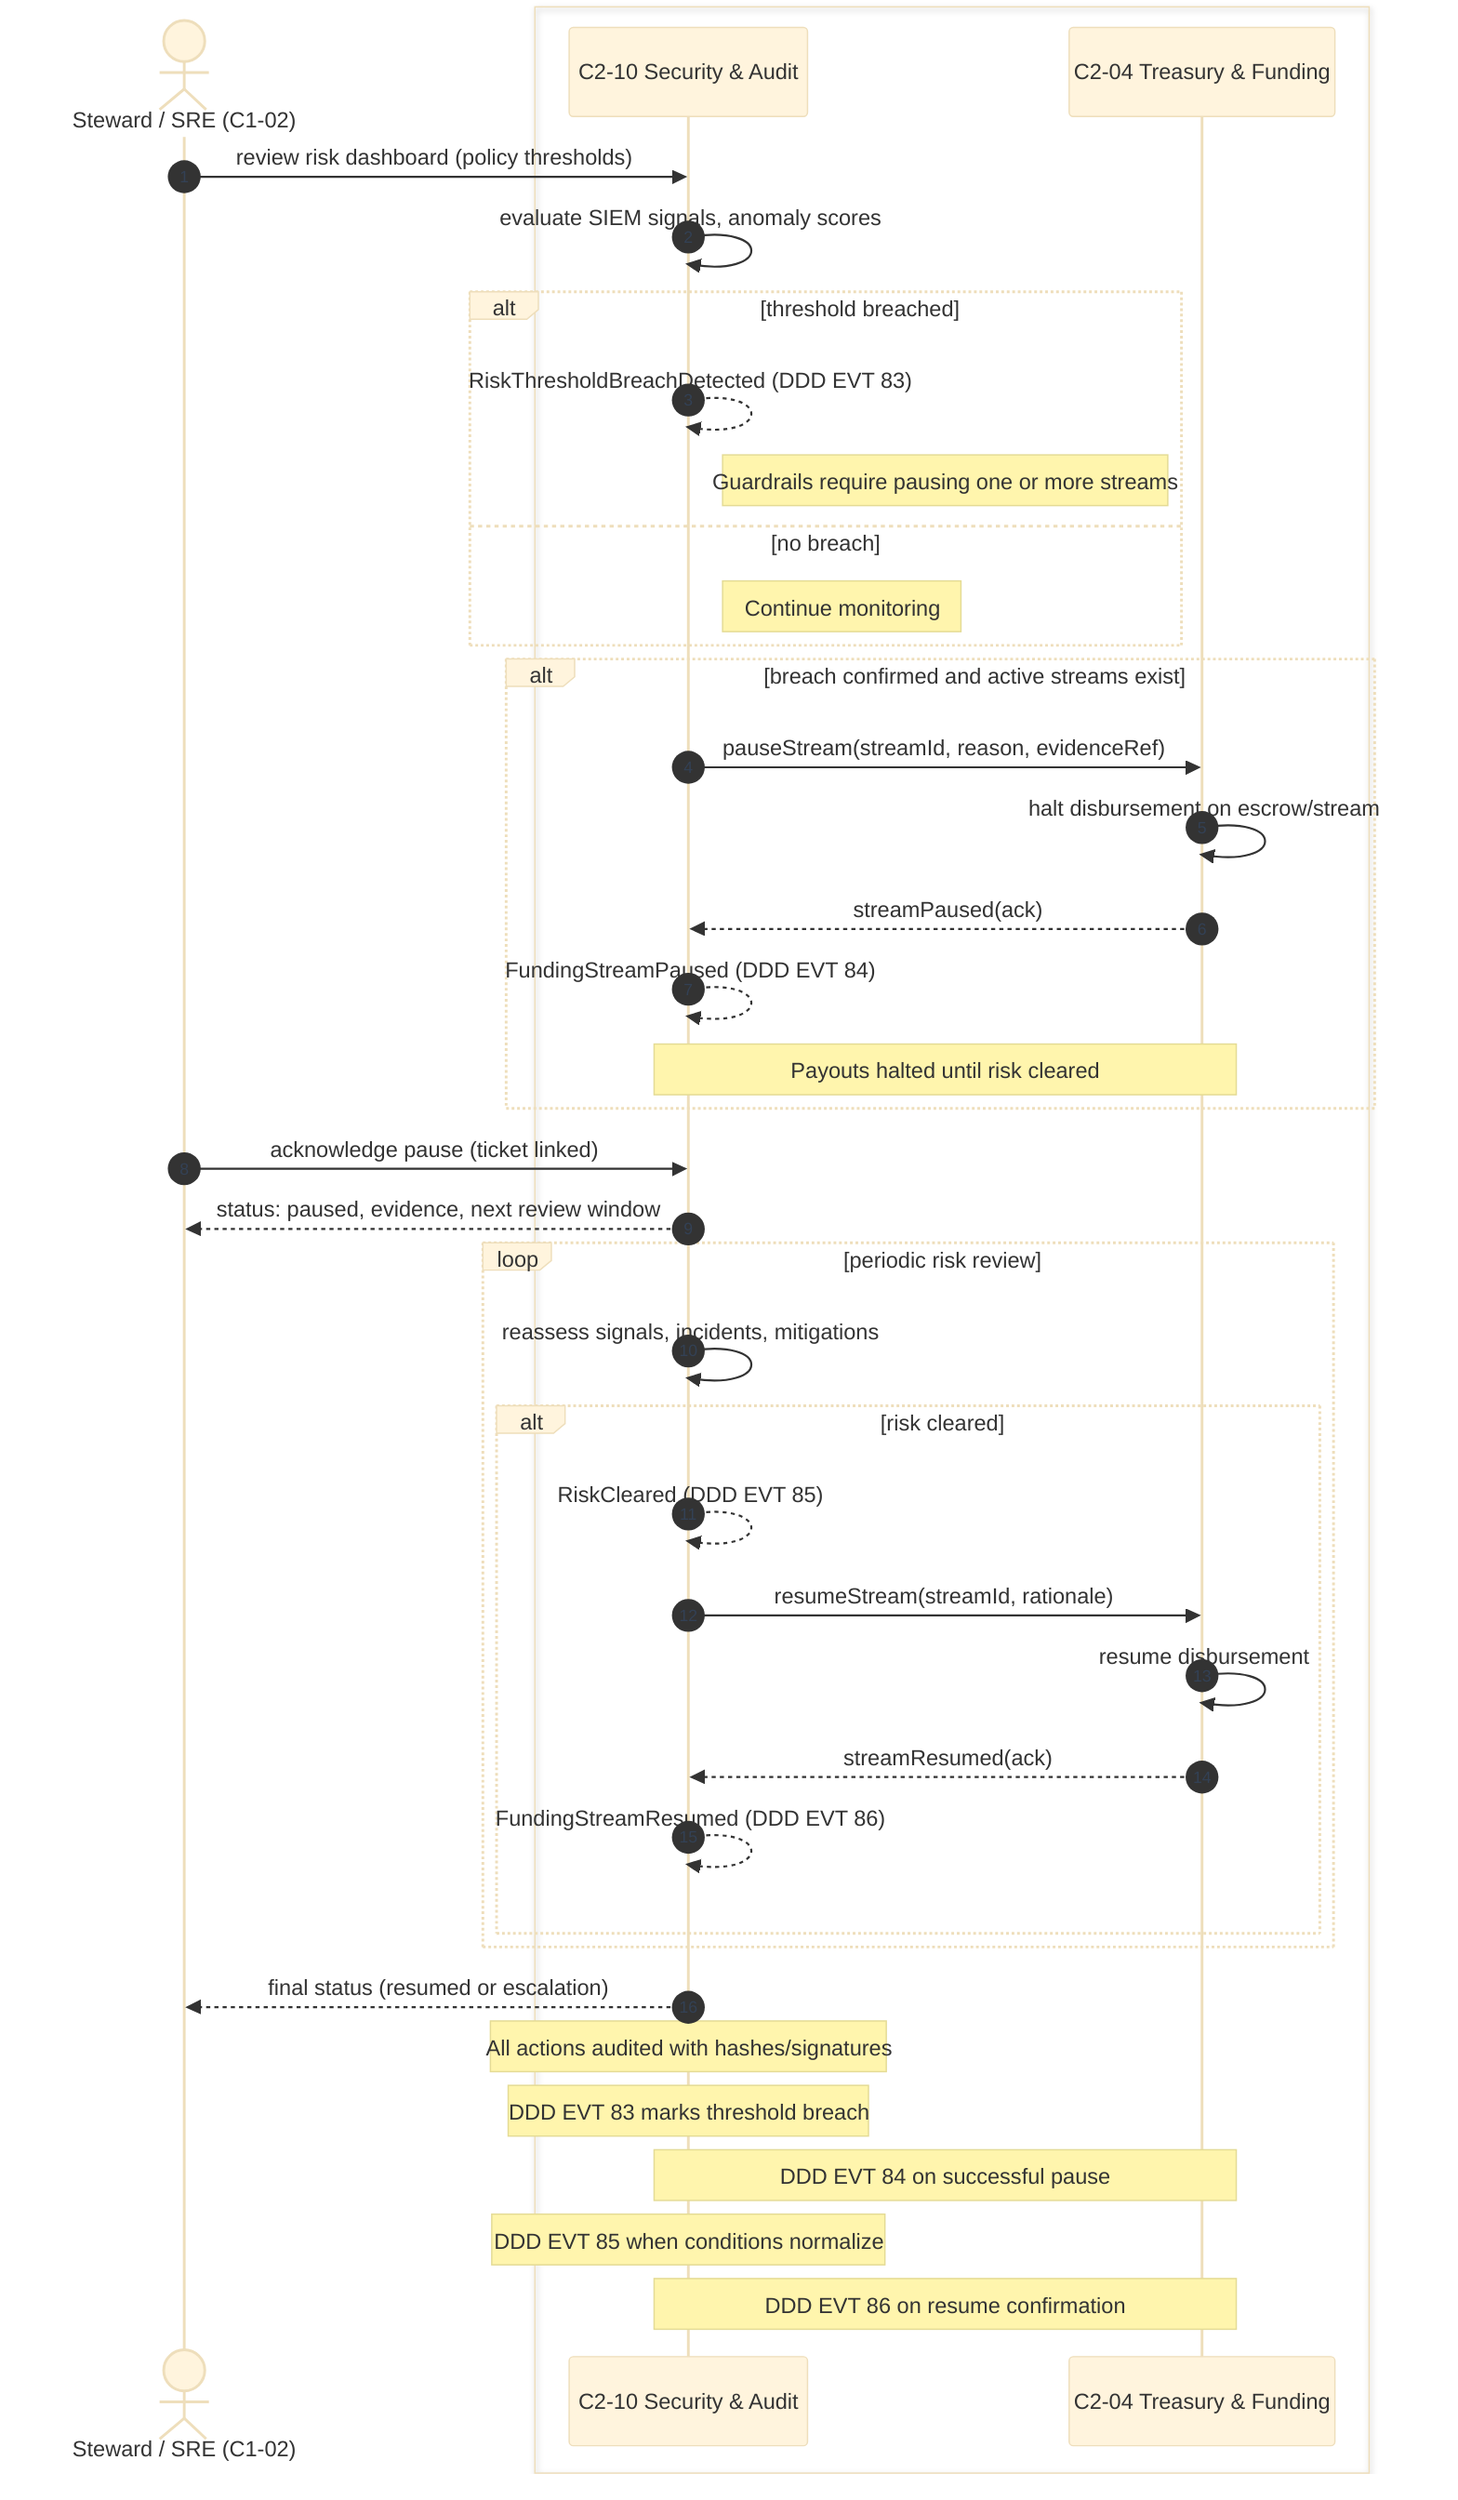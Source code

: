 %%{init: {'theme':'base','themeVariables':{ 'sequenceNumberColor':'#334155'}}}%%
sequenceDiagram
autonumber

actor S as Steward / SRE (C1-02)

box #ff8b00 Core Services
  participant SEC as C2-10 Security & Audit
  participant TRE as C2-04 Treasury & Funding
end

%% -------- Detection --------
S ->> SEC: review risk dashboard (policy thresholds)
SEC ->> SEC: evaluate SIEM signals, anomaly scores
alt threshold breached
  SEC -->> SEC: RiskThresholdBreachDetected (DDD EVT 83)
  note right of SEC: Guardrails require pausing one or more streams
else no breach
  note right of SEC: Continue monitoring
end


%% -------- Pause flow --------
alt breach confirmed and active streams exist
  SEC ->> TRE: pauseStream(streamId, reason, evidenceRef)
  TRE ->> TRE: halt disbursement on escrow/stream
  TRE -->> SEC: streamPaused(ack)
  SEC -->> SEC: FundingStreamPaused (DDD EVT 84)
  note over SEC,TRE: Payouts halted until risk cleared
end


%% -------- Steward acknowledgement --------
S ->> SEC: acknowledge pause (ticket linked)
SEC -->> S: status: paused, evidence, next review window


%% -------- Monitoring loop (risk review) --------
loop periodic risk review
  SEC ->> SEC: reassess signals, incidents, mitigations
  alt risk cleared
    SEC -->> SEC: RiskCleared (DDD EVT 85)
    SEC ->> TRE: resumeStream(streamId, rationale)
    TRE ->> TRE: resume disbursement
    TRE -->> SEC: streamResumed(ack)
    SEC -->> SEC: FundingStreamResumed (DDD EVT 86)

  end

end


%% -------- Completion --------
SEC -->> S: final status (resumed or escalation)
note over SEC: All actions audited with hashes/signatures


%% -------- Notes --------
Note over SEC: DDD EVT 83 marks threshold breach
Note over SEC,TRE: DDD EVT 84 on successful pause
Note over SEC: DDD EVT 85 when conditions normalize
Note over SEC,TRE: DDD EVT 86 on resume confirmation